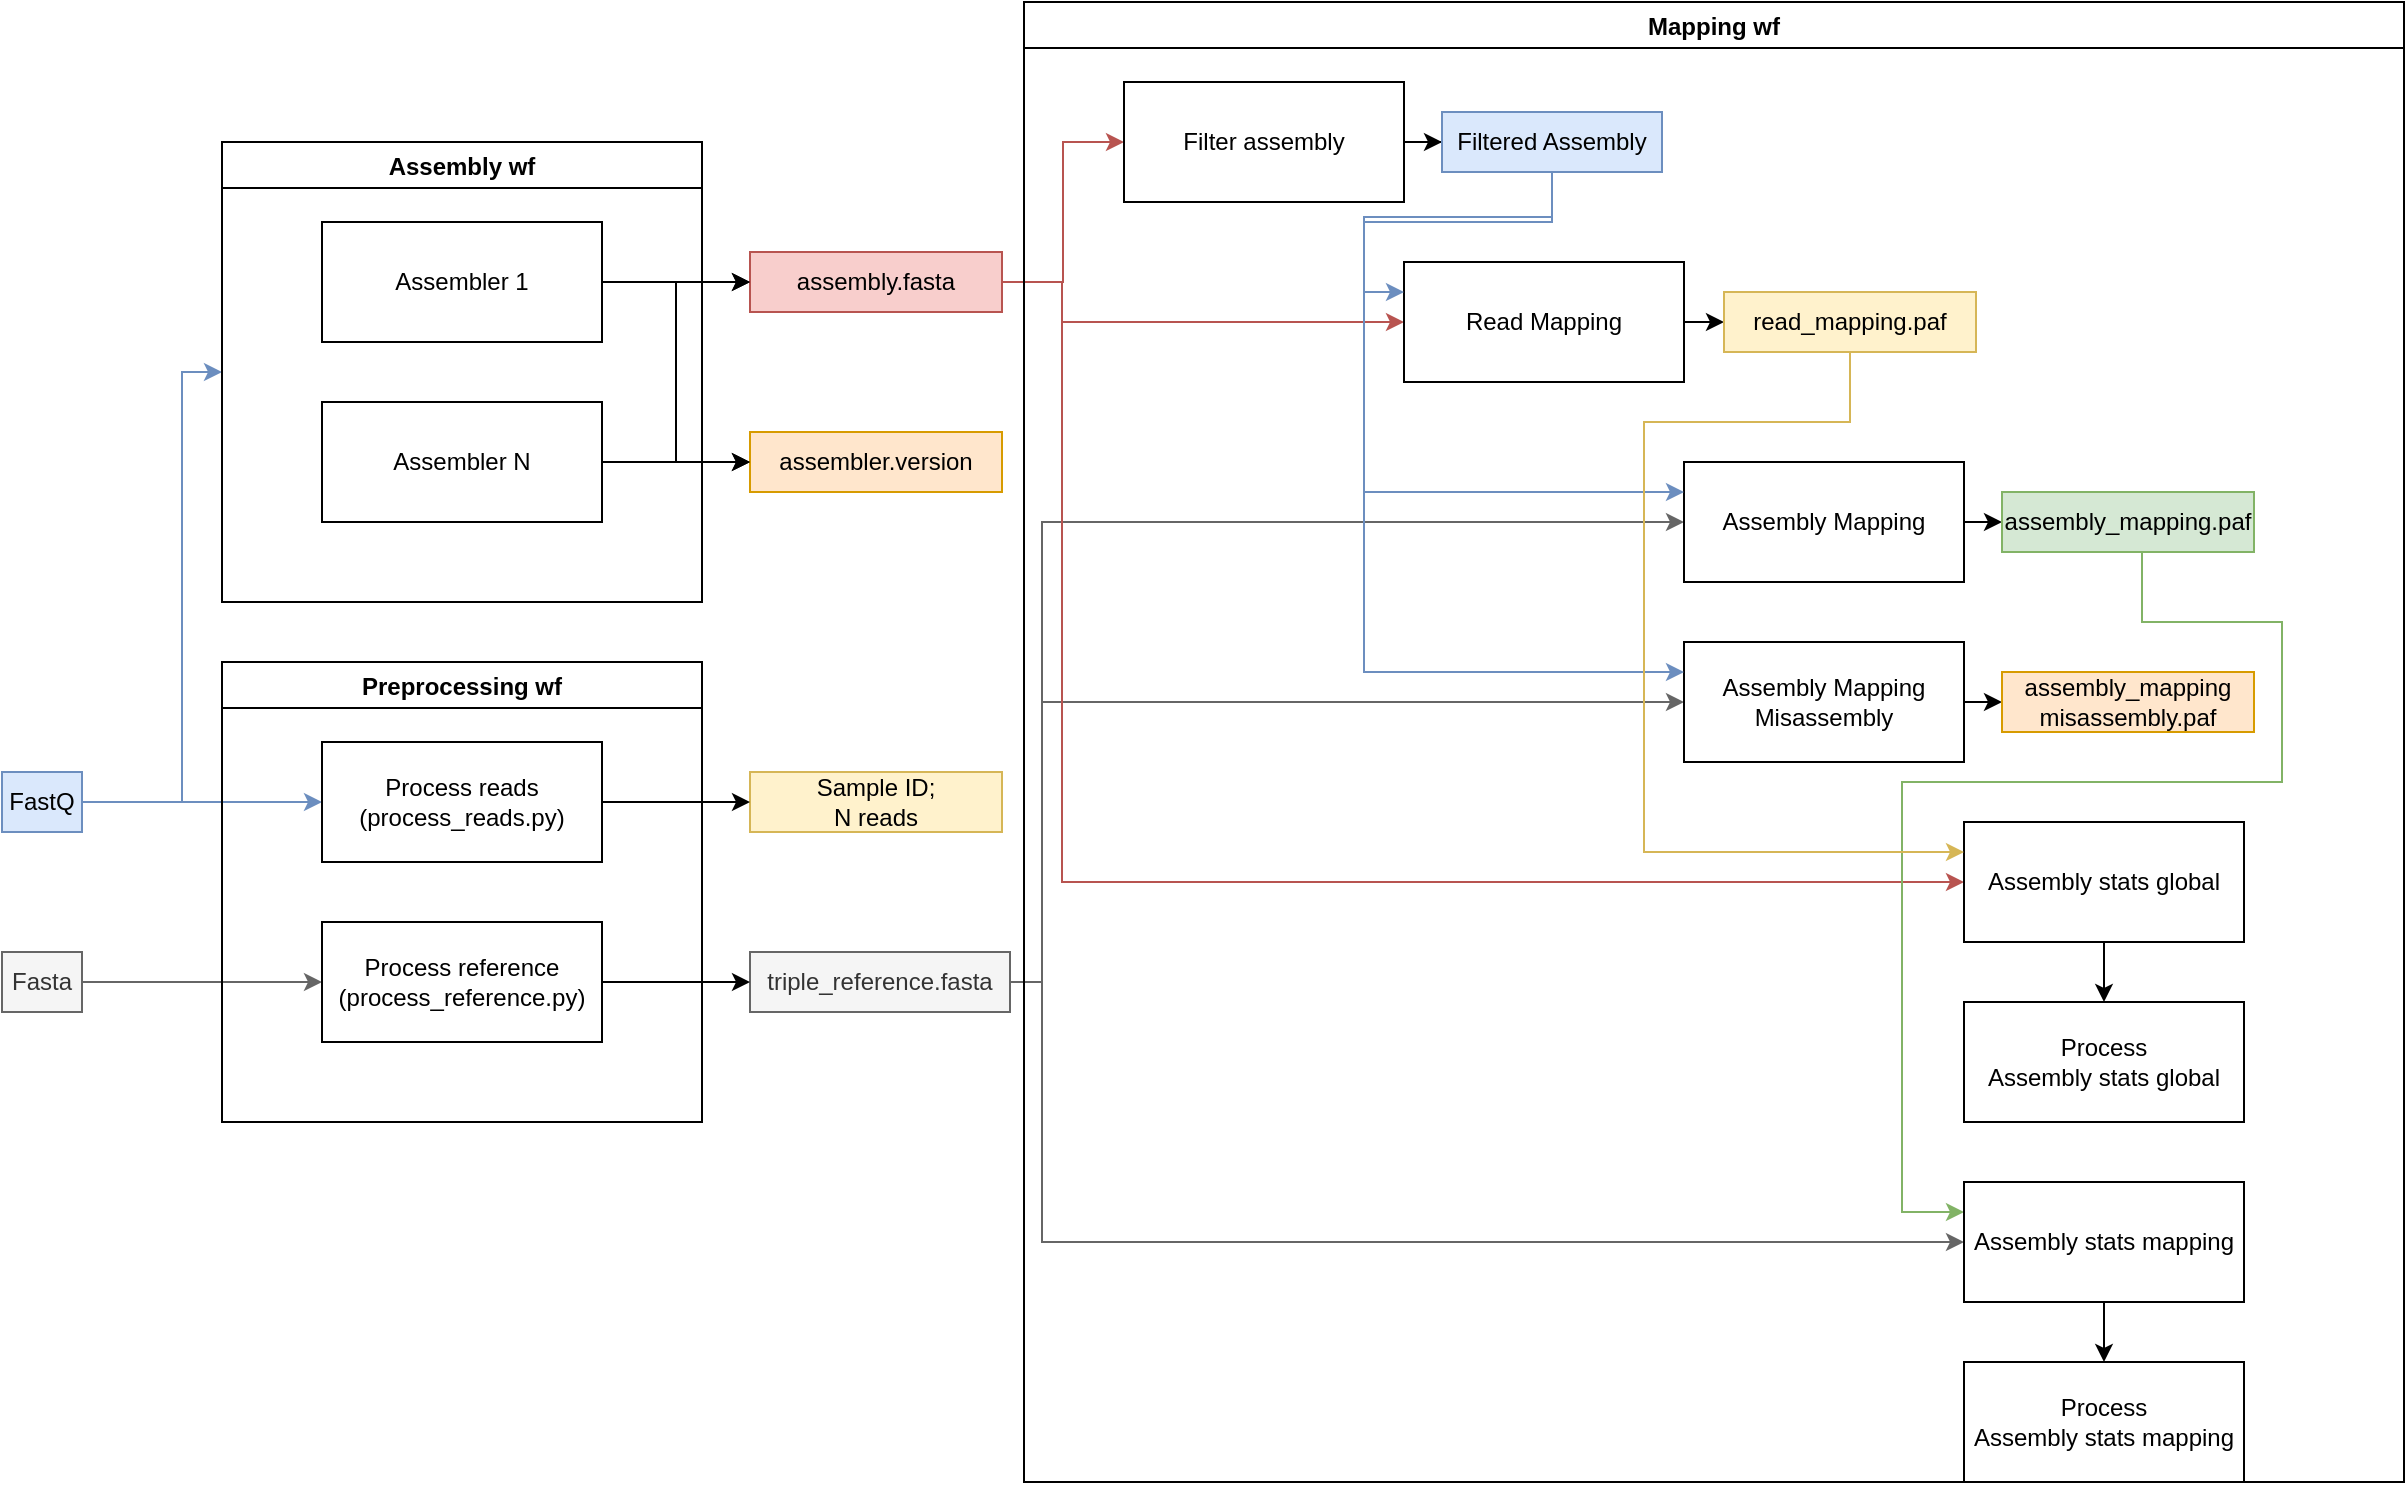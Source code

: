 <mxfile version="20.0.4" type="github">
  <diagram id="L3JVOThi_KwKU-qw43p4" name="Page-1">
    <mxGraphModel dx="946" dy="1815" grid="1" gridSize="10" guides="1" tooltips="1" connect="1" arrows="1" fold="1" page="1" pageScale="1" pageWidth="827" pageHeight="1169" math="0" shadow="0">
      <root>
        <mxCell id="0" />
        <mxCell id="1" parent="0" />
        <mxCell id="BosgsXHZSakP4asPrCOW-7" style="edgeStyle=orthogonalEdgeStyle;rounded=0;orthogonalLoop=1;jettySize=auto;html=1;exitX=1;exitY=0.5;exitDx=0;exitDy=0;entryX=0;entryY=0.5;entryDx=0;entryDy=0;fillColor=#dae8fc;strokeColor=#6c8ebf;" edge="1" parent="1" source="BosgsXHZSakP4asPrCOW-1" target="BosgsXHZSakP4asPrCOW-10">
          <mxGeometry relative="1" as="geometry" />
        </mxCell>
        <mxCell id="BosgsXHZSakP4asPrCOW-27" style="edgeStyle=orthogonalEdgeStyle;rounded=0;orthogonalLoop=1;jettySize=auto;html=1;exitX=1;exitY=0.5;exitDx=0;exitDy=0;entryX=0;entryY=0.5;entryDx=0;entryDy=0;fillColor=#dae8fc;strokeColor=#6c8ebf;" edge="1" parent="1" source="BosgsXHZSakP4asPrCOW-1" target="BosgsXHZSakP4asPrCOW-17">
          <mxGeometry relative="1" as="geometry">
            <Array as="points">
              <mxPoint x="130" y="370" />
              <mxPoint x="130" y="155" />
            </Array>
          </mxGeometry>
        </mxCell>
        <mxCell id="BosgsXHZSakP4asPrCOW-1" value="FastQ" style="text;html=1;strokeColor=#6c8ebf;fillColor=#dae8fc;align=center;verticalAlign=middle;whiteSpace=wrap;rounded=0;" vertex="1" parent="1">
          <mxGeometry x="40" y="355" width="40" height="30" as="geometry" />
        </mxCell>
        <mxCell id="BosgsXHZSakP4asPrCOW-8" style="edgeStyle=orthogonalEdgeStyle;rounded=0;orthogonalLoop=1;jettySize=auto;html=1;exitX=1;exitY=0.5;exitDx=0;exitDy=0;entryX=0;entryY=0.5;entryDx=0;entryDy=0;fillColor=#f5f5f5;strokeColor=#666666;" edge="1" parent="1" source="BosgsXHZSakP4asPrCOW-5" target="BosgsXHZSakP4asPrCOW-9">
          <mxGeometry relative="1" as="geometry" />
        </mxCell>
        <mxCell id="BosgsXHZSakP4asPrCOW-5" value="Fasta" style="text;html=1;strokeColor=#666666;fillColor=#f5f5f5;align=center;verticalAlign=middle;whiteSpace=wrap;rounded=0;fontColor=#333333;" vertex="1" parent="1">
          <mxGeometry x="40" y="445" width="40" height="30" as="geometry" />
        </mxCell>
        <mxCell id="BosgsXHZSakP4asPrCOW-6" value="Preprocessing wf" style="swimlane;" vertex="1" parent="1">
          <mxGeometry x="150" y="300" width="240" height="230" as="geometry" />
        </mxCell>
        <mxCell id="BosgsXHZSakP4asPrCOW-10" value="Process reads&lt;br&gt;(process_reads.py)" style="rounded=0;whiteSpace=wrap;html=1;" vertex="1" parent="BosgsXHZSakP4asPrCOW-6">
          <mxGeometry x="50" y="40" width="140" height="60" as="geometry" />
        </mxCell>
        <mxCell id="BosgsXHZSakP4asPrCOW-9" value="Process reference&lt;br&gt;(process_reference.py)" style="rounded=0;whiteSpace=wrap;html=1;" vertex="1" parent="BosgsXHZSakP4asPrCOW-6">
          <mxGeometry x="50" y="130" width="140" height="60" as="geometry" />
        </mxCell>
        <mxCell id="BosgsXHZSakP4asPrCOW-13" value="Sample ID;&lt;br&gt;N reads" style="text;html=1;strokeColor=#d6b656;fillColor=#fff2cc;align=center;verticalAlign=middle;whiteSpace=wrap;rounded=0;" vertex="1" parent="1">
          <mxGeometry x="414" y="355" width="126" height="30" as="geometry" />
        </mxCell>
        <mxCell id="BosgsXHZSakP4asPrCOW-14" style="edgeStyle=orthogonalEdgeStyle;rounded=0;orthogonalLoop=1;jettySize=auto;html=1;exitX=1;exitY=0.5;exitDx=0;exitDy=0;" edge="1" parent="1" source="BosgsXHZSakP4asPrCOW-10" target="BosgsXHZSakP4asPrCOW-13">
          <mxGeometry relative="1" as="geometry" />
        </mxCell>
        <mxCell id="BosgsXHZSakP4asPrCOW-41" style="edgeStyle=orthogonalEdgeStyle;rounded=0;orthogonalLoop=1;jettySize=auto;html=1;exitX=1;exitY=0.5;exitDx=0;exitDy=0;entryX=0;entryY=0.5;entryDx=0;entryDy=0;fillColor=#f5f5f5;strokeColor=#666666;" edge="1" parent="1" source="BosgsXHZSakP4asPrCOW-15" target="BosgsXHZSakP4asPrCOW-31">
          <mxGeometry relative="1" as="geometry">
            <Array as="points">
              <mxPoint x="560" y="460" />
              <mxPoint x="560" y="230" />
            </Array>
          </mxGeometry>
        </mxCell>
        <mxCell id="BosgsXHZSakP4asPrCOW-44" style="edgeStyle=orthogonalEdgeStyle;rounded=0;orthogonalLoop=1;jettySize=auto;html=1;exitX=1;exitY=0.5;exitDx=0;exitDy=0;entryX=0;entryY=0.5;entryDx=0;entryDy=0;fillColor=#f5f5f5;strokeColor=#666666;" edge="1" parent="1" source="BosgsXHZSakP4asPrCOW-15" target="BosgsXHZSakP4asPrCOW-32">
          <mxGeometry relative="1" as="geometry">
            <Array as="points">
              <mxPoint x="560" y="460" />
              <mxPoint x="560" y="320" />
            </Array>
          </mxGeometry>
        </mxCell>
        <mxCell id="BosgsXHZSakP4asPrCOW-51" style="edgeStyle=orthogonalEdgeStyle;rounded=0;orthogonalLoop=1;jettySize=auto;html=1;exitX=1;exitY=0.5;exitDx=0;exitDy=0;entryX=0;entryY=0.5;entryDx=0;entryDy=0;fillColor=#f5f5f5;strokeColor=#666666;" edge="1" parent="1" source="BosgsXHZSakP4asPrCOW-15" target="BosgsXHZSakP4asPrCOW-35">
          <mxGeometry relative="1" as="geometry">
            <Array as="points">
              <mxPoint x="560" y="460" />
              <mxPoint x="560" y="590" />
            </Array>
          </mxGeometry>
        </mxCell>
        <mxCell id="BosgsXHZSakP4asPrCOW-15" value="triple_reference.fasta" style="text;html=1;strokeColor=#666666;fillColor=#f5f5f5;align=center;verticalAlign=middle;whiteSpace=wrap;rounded=0;fontColor=#333333;" vertex="1" parent="1">
          <mxGeometry x="414" y="445" width="130" height="30" as="geometry" />
        </mxCell>
        <mxCell id="BosgsXHZSakP4asPrCOW-16" style="edgeStyle=orthogonalEdgeStyle;rounded=0;orthogonalLoop=1;jettySize=auto;html=1;exitX=1;exitY=0.5;exitDx=0;exitDy=0;" edge="1" parent="1" source="BosgsXHZSakP4asPrCOW-9" target="BosgsXHZSakP4asPrCOW-15">
          <mxGeometry relative="1" as="geometry" />
        </mxCell>
        <mxCell id="BosgsXHZSakP4asPrCOW-17" value="Assembly wf" style="swimlane;" vertex="1" parent="1">
          <mxGeometry x="150" y="40" width="240" height="230" as="geometry" />
        </mxCell>
        <mxCell id="BosgsXHZSakP4asPrCOW-18" value="Assembler 1" style="rounded=0;whiteSpace=wrap;html=1;" vertex="1" parent="BosgsXHZSakP4asPrCOW-17">
          <mxGeometry x="50" y="40" width="140" height="60" as="geometry" />
        </mxCell>
        <mxCell id="BosgsXHZSakP4asPrCOW-19" value="Assembler N" style="rounded=0;whiteSpace=wrap;html=1;" vertex="1" parent="BosgsXHZSakP4asPrCOW-17">
          <mxGeometry x="50" y="130" width="140" height="60" as="geometry" />
        </mxCell>
        <mxCell id="BosgsXHZSakP4asPrCOW-47" style="edgeStyle=orthogonalEdgeStyle;rounded=0;orthogonalLoop=1;jettySize=auto;html=1;exitX=1;exitY=0.5;exitDx=0;exitDy=0;entryX=0;entryY=0.5;entryDx=0;entryDy=0;fillColor=#f8cecc;strokeColor=#b85450;" edge="1" parent="1" source="BosgsXHZSakP4asPrCOW-21" target="BosgsXHZSakP4asPrCOW-34">
          <mxGeometry relative="1" as="geometry">
            <Array as="points">
              <mxPoint x="570" y="110" />
              <mxPoint x="570" y="410" />
            </Array>
          </mxGeometry>
        </mxCell>
        <mxCell id="BosgsXHZSakP4asPrCOW-64" style="edgeStyle=orthogonalEdgeStyle;rounded=0;orthogonalLoop=1;jettySize=auto;html=1;exitX=1;exitY=0.5;exitDx=0;exitDy=0;entryX=0;entryY=0.5;entryDx=0;entryDy=0;fillColor=#f8cecc;strokeColor=#b85450;" edge="1" parent="1" source="BosgsXHZSakP4asPrCOW-21" target="BosgsXHZSakP4asPrCOW-29">
          <mxGeometry relative="1" as="geometry" />
        </mxCell>
        <mxCell id="BosgsXHZSakP4asPrCOW-65" style="edgeStyle=orthogonalEdgeStyle;rounded=0;orthogonalLoop=1;jettySize=auto;html=1;exitX=1;exitY=0.5;exitDx=0;exitDy=0;fillColor=#f8cecc;strokeColor=#b85450;" edge="1" parent="1" source="BosgsXHZSakP4asPrCOW-21" target="BosgsXHZSakP4asPrCOW-30">
          <mxGeometry relative="1" as="geometry">
            <Array as="points">
              <mxPoint x="570" y="110" />
              <mxPoint x="570" y="130" />
            </Array>
          </mxGeometry>
        </mxCell>
        <mxCell id="BosgsXHZSakP4asPrCOW-21" value="assembly.fasta" style="text;html=1;strokeColor=#b85450;fillColor=#f8cecc;align=center;verticalAlign=middle;whiteSpace=wrap;rounded=0;" vertex="1" parent="1">
          <mxGeometry x="414" y="95" width="126" height="30" as="geometry" />
        </mxCell>
        <mxCell id="BosgsXHZSakP4asPrCOW-22" style="edgeStyle=orthogonalEdgeStyle;rounded=0;orthogonalLoop=1;jettySize=auto;html=1;exitX=1;exitY=0.5;exitDx=0;exitDy=0;" edge="1" parent="1" source="BosgsXHZSakP4asPrCOW-18" target="BosgsXHZSakP4asPrCOW-21">
          <mxGeometry relative="1" as="geometry" />
        </mxCell>
        <mxCell id="BosgsXHZSakP4asPrCOW-23" style="edgeStyle=orthogonalEdgeStyle;rounded=0;orthogonalLoop=1;jettySize=auto;html=1;exitX=1;exitY=0.5;exitDx=0;exitDy=0;entryX=0;entryY=0.5;entryDx=0;entryDy=0;" edge="1" parent="1" source="BosgsXHZSakP4asPrCOW-19" target="BosgsXHZSakP4asPrCOW-21">
          <mxGeometry relative="1" as="geometry" />
        </mxCell>
        <mxCell id="BosgsXHZSakP4asPrCOW-24" value="assembler.version" style="text;html=1;strokeColor=#d79b00;fillColor=#ffe6cc;align=center;verticalAlign=middle;whiteSpace=wrap;rounded=0;" vertex="1" parent="1">
          <mxGeometry x="414" y="185" width="126" height="30" as="geometry" />
        </mxCell>
        <mxCell id="BosgsXHZSakP4asPrCOW-25" style="edgeStyle=orthogonalEdgeStyle;rounded=0;orthogonalLoop=1;jettySize=auto;html=1;exitX=1;exitY=0.5;exitDx=0;exitDy=0;entryX=0;entryY=0.5;entryDx=0;entryDy=0;" edge="1" parent="1" source="BosgsXHZSakP4asPrCOW-18" target="BosgsXHZSakP4asPrCOW-24">
          <mxGeometry relative="1" as="geometry" />
        </mxCell>
        <mxCell id="BosgsXHZSakP4asPrCOW-26" style="edgeStyle=orthogonalEdgeStyle;rounded=0;orthogonalLoop=1;jettySize=auto;html=1;exitX=1;exitY=0.5;exitDx=0;exitDy=0;entryX=0;entryY=0.5;entryDx=0;entryDy=0;" edge="1" parent="1" source="BosgsXHZSakP4asPrCOW-19" target="BosgsXHZSakP4asPrCOW-24">
          <mxGeometry relative="1" as="geometry" />
        </mxCell>
        <mxCell id="BosgsXHZSakP4asPrCOW-28" value="Mapping wf" style="swimlane;" vertex="1" parent="1">
          <mxGeometry x="551" y="-30" width="690" height="740" as="geometry" />
        </mxCell>
        <mxCell id="BosgsXHZSakP4asPrCOW-53" style="edgeStyle=orthogonalEdgeStyle;rounded=0;orthogonalLoop=1;jettySize=auto;html=1;exitX=1;exitY=0.5;exitDx=0;exitDy=0;" edge="1" parent="BosgsXHZSakP4asPrCOW-28" source="BosgsXHZSakP4asPrCOW-29" target="BosgsXHZSakP4asPrCOW-52">
          <mxGeometry relative="1" as="geometry" />
        </mxCell>
        <mxCell id="BosgsXHZSakP4asPrCOW-29" value="Filter assembly" style="rounded=0;whiteSpace=wrap;html=1;" vertex="1" parent="BosgsXHZSakP4asPrCOW-28">
          <mxGeometry x="50" y="40" width="140" height="60" as="geometry" />
        </mxCell>
        <mxCell id="BosgsXHZSakP4asPrCOW-62" style="edgeStyle=orthogonalEdgeStyle;rounded=0;orthogonalLoop=1;jettySize=auto;html=1;exitX=1;exitY=0.5;exitDx=0;exitDy=0;entryX=0;entryY=0.5;entryDx=0;entryDy=0;" edge="1" parent="BosgsXHZSakP4asPrCOW-28" source="BosgsXHZSakP4asPrCOW-30" target="BosgsXHZSakP4asPrCOW-61">
          <mxGeometry relative="1" as="geometry" />
        </mxCell>
        <mxCell id="BosgsXHZSakP4asPrCOW-30" value="Read Mapping" style="rounded=0;whiteSpace=wrap;html=1;" vertex="1" parent="BosgsXHZSakP4asPrCOW-28">
          <mxGeometry x="190" y="130" width="140" height="60" as="geometry" />
        </mxCell>
        <mxCell id="BosgsXHZSakP4asPrCOW-49" style="edgeStyle=orthogonalEdgeStyle;rounded=0;orthogonalLoop=1;jettySize=auto;html=1;exitX=0.5;exitY=1;exitDx=0;exitDy=0;entryX=0;entryY=0.25;entryDx=0;entryDy=0;fillColor=#d5e8d4;strokeColor=#82b366;" edge="1" parent="BosgsXHZSakP4asPrCOW-28" source="BosgsXHZSakP4asPrCOW-67" target="BosgsXHZSakP4asPrCOW-35">
          <mxGeometry relative="1" as="geometry">
            <Array as="points">
              <mxPoint x="559" y="275" />
              <mxPoint x="559" y="310" />
              <mxPoint x="629" y="310" />
              <mxPoint x="629" y="390" />
              <mxPoint x="439" y="390" />
              <mxPoint x="439" y="605" />
            </Array>
          </mxGeometry>
        </mxCell>
        <mxCell id="BosgsXHZSakP4asPrCOW-71" style="edgeStyle=orthogonalEdgeStyle;rounded=0;orthogonalLoop=1;jettySize=auto;html=1;exitX=1;exitY=0.5;exitDx=0;exitDy=0;entryX=0;entryY=0.5;entryDx=0;entryDy=0;" edge="1" parent="BosgsXHZSakP4asPrCOW-28" source="BosgsXHZSakP4asPrCOW-31" target="BosgsXHZSakP4asPrCOW-67">
          <mxGeometry relative="1" as="geometry" />
        </mxCell>
        <mxCell id="BosgsXHZSakP4asPrCOW-31" value="Assembly Mapping" style="rounded=0;whiteSpace=wrap;html=1;" vertex="1" parent="BosgsXHZSakP4asPrCOW-28">
          <mxGeometry x="330" y="230" width="140" height="60" as="geometry" />
        </mxCell>
        <mxCell id="BosgsXHZSakP4asPrCOW-73" style="edgeStyle=orthogonalEdgeStyle;rounded=0;orthogonalLoop=1;jettySize=auto;html=1;exitX=1;exitY=0.5;exitDx=0;exitDy=0;entryX=0;entryY=0.5;entryDx=0;entryDy=0;" edge="1" parent="BosgsXHZSakP4asPrCOW-28" source="BosgsXHZSakP4asPrCOW-32" target="BosgsXHZSakP4asPrCOW-72">
          <mxGeometry relative="1" as="geometry" />
        </mxCell>
        <mxCell id="BosgsXHZSakP4asPrCOW-32" value="Assembly Mapping Misassembly" style="rounded=0;whiteSpace=wrap;html=1;" vertex="1" parent="BosgsXHZSakP4asPrCOW-28">
          <mxGeometry x="330" y="320" width="140" height="60" as="geometry" />
        </mxCell>
        <mxCell id="BosgsXHZSakP4asPrCOW-48" style="edgeStyle=orthogonalEdgeStyle;rounded=0;orthogonalLoop=1;jettySize=auto;html=1;exitX=0.5;exitY=1;exitDx=0;exitDy=0;entryX=0.5;entryY=0;entryDx=0;entryDy=0;" edge="1" parent="BosgsXHZSakP4asPrCOW-28" source="BosgsXHZSakP4asPrCOW-34" target="BosgsXHZSakP4asPrCOW-37">
          <mxGeometry relative="1" as="geometry" />
        </mxCell>
        <mxCell id="BosgsXHZSakP4asPrCOW-34" value="Assembly stats global" style="rounded=0;whiteSpace=wrap;html=1;" vertex="1" parent="BosgsXHZSakP4asPrCOW-28">
          <mxGeometry x="470" y="410" width="140" height="60" as="geometry" />
        </mxCell>
        <mxCell id="BosgsXHZSakP4asPrCOW-50" style="edgeStyle=orthogonalEdgeStyle;rounded=0;orthogonalLoop=1;jettySize=auto;html=1;exitX=0.5;exitY=1;exitDx=0;exitDy=0;entryX=0.5;entryY=0;entryDx=0;entryDy=0;" edge="1" parent="BosgsXHZSakP4asPrCOW-28" source="BosgsXHZSakP4asPrCOW-35" target="BosgsXHZSakP4asPrCOW-38">
          <mxGeometry relative="1" as="geometry" />
        </mxCell>
        <mxCell id="BosgsXHZSakP4asPrCOW-35" value="Assembly stats mapping" style="rounded=0;whiteSpace=wrap;html=1;" vertex="1" parent="BosgsXHZSakP4asPrCOW-28">
          <mxGeometry x="470" y="590" width="140" height="60" as="geometry" />
        </mxCell>
        <mxCell id="BosgsXHZSakP4asPrCOW-37" value="Process&lt;br&gt;Assembly stats global" style="rounded=0;whiteSpace=wrap;html=1;" vertex="1" parent="BosgsXHZSakP4asPrCOW-28">
          <mxGeometry x="470" y="500" width="140" height="60" as="geometry" />
        </mxCell>
        <mxCell id="BosgsXHZSakP4asPrCOW-38" value="Process&lt;br&gt;Assembly stats mapping" style="rounded=0;whiteSpace=wrap;html=1;" vertex="1" parent="BosgsXHZSakP4asPrCOW-28">
          <mxGeometry x="470" y="680" width="140" height="60" as="geometry" />
        </mxCell>
        <mxCell id="BosgsXHZSakP4asPrCOW-59" style="edgeStyle=orthogonalEdgeStyle;rounded=0;orthogonalLoop=1;jettySize=auto;html=1;exitX=0.5;exitY=1;exitDx=0;exitDy=0;entryX=0;entryY=0.25;entryDx=0;entryDy=0;fillColor=#dae8fc;strokeColor=#6c8ebf;" edge="1" parent="BosgsXHZSakP4asPrCOW-28" source="BosgsXHZSakP4asPrCOW-52" target="BosgsXHZSakP4asPrCOW-31">
          <mxGeometry relative="1" as="geometry">
            <Array as="points">
              <mxPoint x="264" y="110" />
              <mxPoint x="170" y="110" />
              <mxPoint x="170" y="245" />
            </Array>
          </mxGeometry>
        </mxCell>
        <mxCell id="BosgsXHZSakP4asPrCOW-60" style="edgeStyle=orthogonalEdgeStyle;rounded=0;orthogonalLoop=1;jettySize=auto;html=1;exitX=0.5;exitY=1;exitDx=0;exitDy=0;entryX=0;entryY=0.25;entryDx=0;entryDy=0;fillColor=#dae8fc;strokeColor=#6c8ebf;" edge="1" parent="BosgsXHZSakP4asPrCOW-28" source="BosgsXHZSakP4asPrCOW-52" target="BosgsXHZSakP4asPrCOW-32">
          <mxGeometry relative="1" as="geometry">
            <Array as="points">
              <mxPoint x="264" y="110" />
              <mxPoint x="170" y="110" />
              <mxPoint x="170" y="335" />
            </Array>
          </mxGeometry>
        </mxCell>
        <mxCell id="BosgsXHZSakP4asPrCOW-69" style="edgeStyle=orthogonalEdgeStyle;rounded=0;orthogonalLoop=1;jettySize=auto;html=1;exitX=0.5;exitY=1;exitDx=0;exitDy=0;entryX=0;entryY=0.25;entryDx=0;entryDy=0;fillColor=#dae8fc;strokeColor=#6c8ebf;" edge="1" parent="BosgsXHZSakP4asPrCOW-28" source="BosgsXHZSakP4asPrCOW-52" target="BosgsXHZSakP4asPrCOW-30">
          <mxGeometry relative="1" as="geometry" />
        </mxCell>
        <mxCell id="BosgsXHZSakP4asPrCOW-52" value="Filtered Assembly" style="text;html=1;strokeColor=#6c8ebf;fillColor=#dae8fc;align=center;verticalAlign=middle;whiteSpace=wrap;rounded=0;" vertex="1" parent="BosgsXHZSakP4asPrCOW-28">
          <mxGeometry x="209" y="55" width="110" height="30" as="geometry" />
        </mxCell>
        <mxCell id="BosgsXHZSakP4asPrCOW-66" style="edgeStyle=orthogonalEdgeStyle;rounded=0;orthogonalLoop=1;jettySize=auto;html=1;exitX=0.5;exitY=1;exitDx=0;exitDy=0;entryX=0;entryY=0.25;entryDx=0;entryDy=0;fillColor=#fff2cc;strokeColor=#d6b656;" edge="1" parent="BosgsXHZSakP4asPrCOW-28" source="BosgsXHZSakP4asPrCOW-61" target="BosgsXHZSakP4asPrCOW-34">
          <mxGeometry relative="1" as="geometry">
            <Array as="points">
              <mxPoint x="413" y="210" />
              <mxPoint x="310" y="210" />
              <mxPoint x="310" y="425" />
            </Array>
          </mxGeometry>
        </mxCell>
        <mxCell id="BosgsXHZSakP4asPrCOW-61" value="read_mapping.paf" style="text;html=1;strokeColor=#d6b656;fillColor=#fff2cc;align=center;verticalAlign=middle;whiteSpace=wrap;rounded=0;" vertex="1" parent="BosgsXHZSakP4asPrCOW-28">
          <mxGeometry x="350" y="145" width="126" height="30" as="geometry" />
        </mxCell>
        <mxCell id="BosgsXHZSakP4asPrCOW-67" value="assembly_mapping.paf" style="text;html=1;strokeColor=#82b366;fillColor=#d5e8d4;align=center;verticalAlign=middle;whiteSpace=wrap;rounded=0;" vertex="1" parent="BosgsXHZSakP4asPrCOW-28">
          <mxGeometry x="489" y="245" width="126" height="30" as="geometry" />
        </mxCell>
        <mxCell id="BosgsXHZSakP4asPrCOW-72" value="assembly_mapping&lt;br&gt;misassembly.paf" style="text;html=1;strokeColor=#d79b00;fillColor=#ffe6cc;align=center;verticalAlign=middle;whiteSpace=wrap;rounded=0;" vertex="1" parent="BosgsXHZSakP4asPrCOW-28">
          <mxGeometry x="489" y="335" width="126" height="30" as="geometry" />
        </mxCell>
      </root>
    </mxGraphModel>
  </diagram>
</mxfile>
